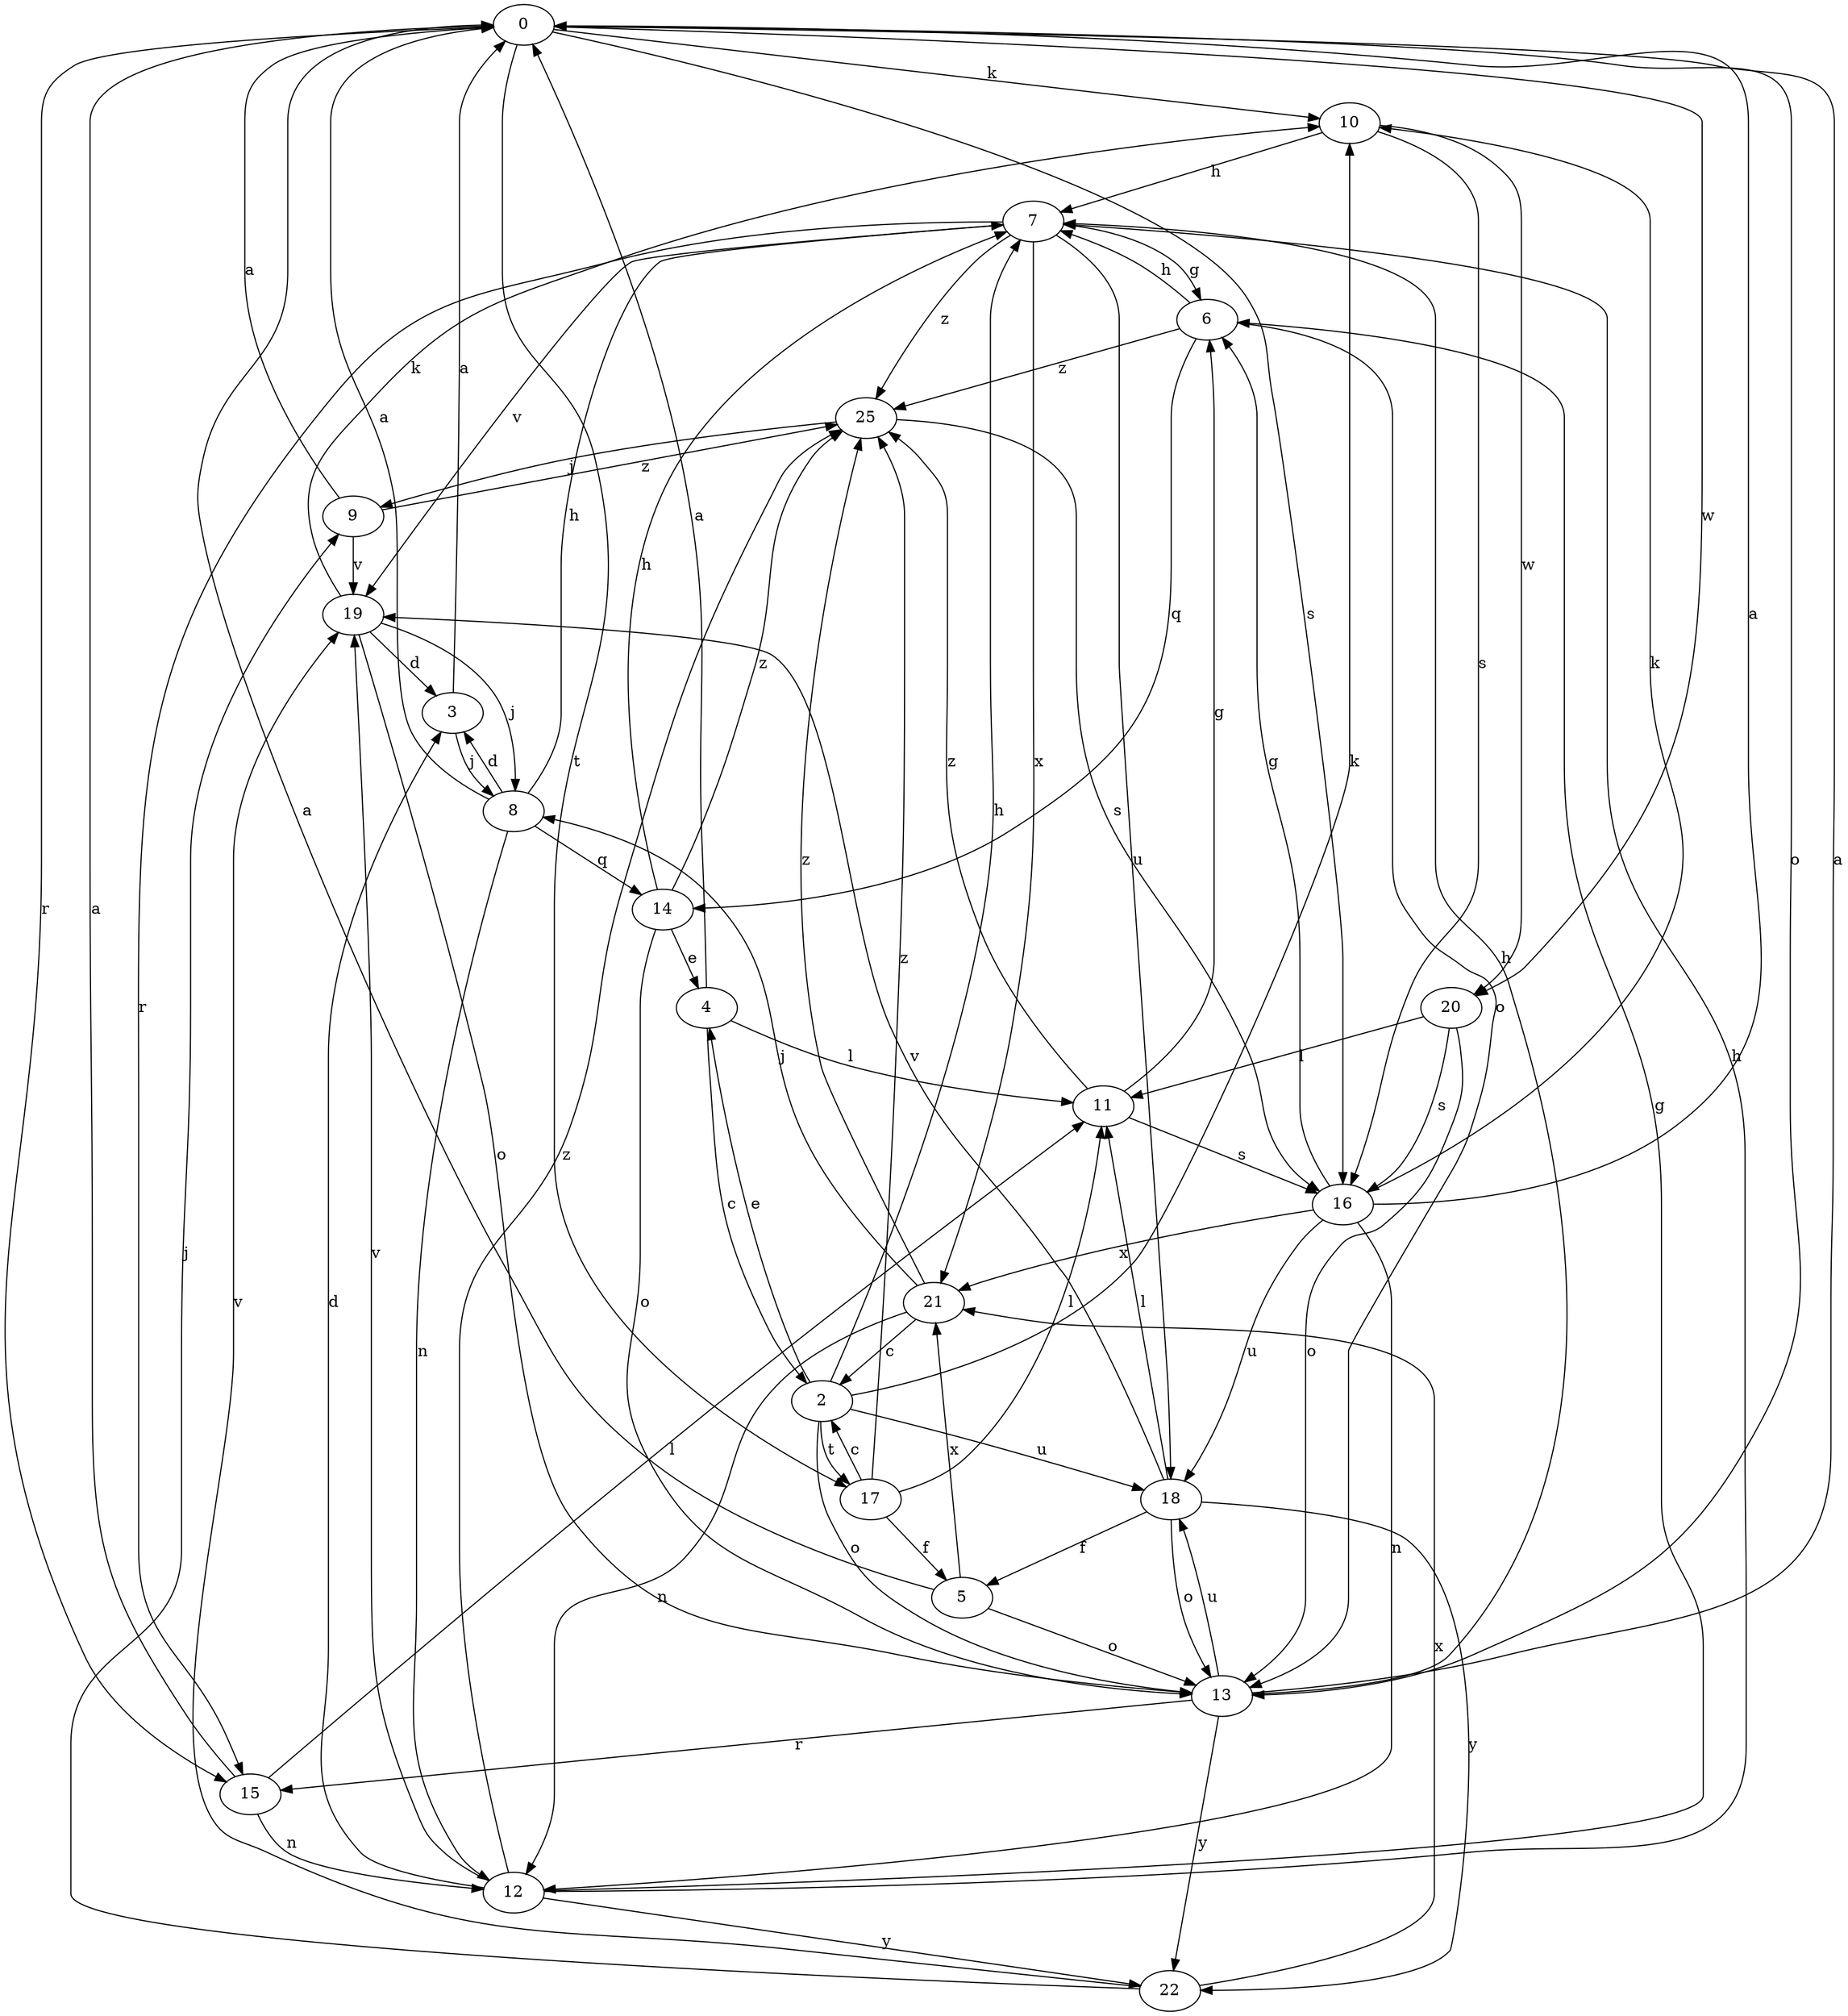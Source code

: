 strict digraph  {
0;
2;
3;
4;
5;
6;
7;
8;
9;
10;
11;
12;
13;
14;
15;
16;
17;
18;
19;
20;
21;
22;
25;
0 -> 10  [label=k];
0 -> 13  [label=o];
0 -> 15  [label=r];
0 -> 16  [label=s];
0 -> 17  [label=t];
0 -> 20  [label=w];
2 -> 4  [label=e];
2 -> 7  [label=h];
2 -> 10  [label=k];
2 -> 13  [label=o];
2 -> 17  [label=t];
2 -> 18  [label=u];
3 -> 0  [label=a];
3 -> 8  [label=j];
4 -> 0  [label=a];
4 -> 2  [label=c];
4 -> 11  [label=l];
5 -> 0  [label=a];
5 -> 13  [label=o];
5 -> 21  [label=x];
6 -> 7  [label=h];
6 -> 13  [label=o];
6 -> 14  [label=q];
6 -> 25  [label=z];
7 -> 6  [label=g];
7 -> 15  [label=r];
7 -> 18  [label=u];
7 -> 19  [label=v];
7 -> 21  [label=x];
7 -> 25  [label=z];
8 -> 0  [label=a];
8 -> 3  [label=d];
8 -> 7  [label=h];
8 -> 12  [label=n];
8 -> 14  [label=q];
9 -> 0  [label=a];
9 -> 19  [label=v];
9 -> 25  [label=z];
10 -> 7  [label=h];
10 -> 16  [label=s];
10 -> 20  [label=w];
11 -> 6  [label=g];
11 -> 16  [label=s];
11 -> 25  [label=z];
12 -> 3  [label=d];
12 -> 6  [label=g];
12 -> 7  [label=h];
12 -> 19  [label=v];
12 -> 22  [label=y];
12 -> 25  [label=z];
13 -> 0  [label=a];
13 -> 7  [label=h];
13 -> 15  [label=r];
13 -> 18  [label=u];
13 -> 22  [label=y];
14 -> 4  [label=e];
14 -> 7  [label=h];
14 -> 13  [label=o];
14 -> 25  [label=z];
15 -> 0  [label=a];
15 -> 11  [label=l];
15 -> 12  [label=n];
16 -> 0  [label=a];
16 -> 6  [label=g];
16 -> 10  [label=k];
16 -> 12  [label=n];
16 -> 18  [label=u];
16 -> 21  [label=x];
17 -> 2  [label=c];
17 -> 5  [label=f];
17 -> 11  [label=l];
17 -> 25  [label=z];
18 -> 5  [label=f];
18 -> 11  [label=l];
18 -> 13  [label=o];
18 -> 19  [label=v];
18 -> 22  [label=y];
19 -> 3  [label=d];
19 -> 8  [label=j];
19 -> 10  [label=k];
19 -> 13  [label=o];
20 -> 11  [label=l];
20 -> 13  [label=o];
20 -> 16  [label=s];
21 -> 2  [label=c];
21 -> 8  [label=j];
21 -> 12  [label=n];
21 -> 25  [label=z];
22 -> 9  [label=j];
22 -> 19  [label=v];
22 -> 21  [label=x];
25 -> 9  [label=j];
25 -> 16  [label=s];
}
